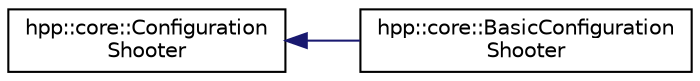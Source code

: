 digraph "Graphical Class Hierarchy"
{
  edge [fontname="Helvetica",fontsize="10",labelfontname="Helvetica",labelfontsize="10"];
  node [fontname="Helvetica",fontsize="10",shape=record];
  rankdir="LR";
  Node1 [label="hpp::core::Configuration\lShooter",height=0.2,width=0.4,color="black", fillcolor="white", style="filled",URL="$a00009.html",tooltip="Abstraction of configuration shooter. "];
  Node1 -> Node2 [dir="back",color="midnightblue",fontsize="10",style="solid",fontname="Helvetica"];
  Node2 [label="hpp::core::BasicConfiguration\lShooter",height=0.2,width=0.4,color="black", fillcolor="white", style="filled",URL="$a00002.html",tooltip="Uniformly sample with bounds of degrees of freedom. "];
}
